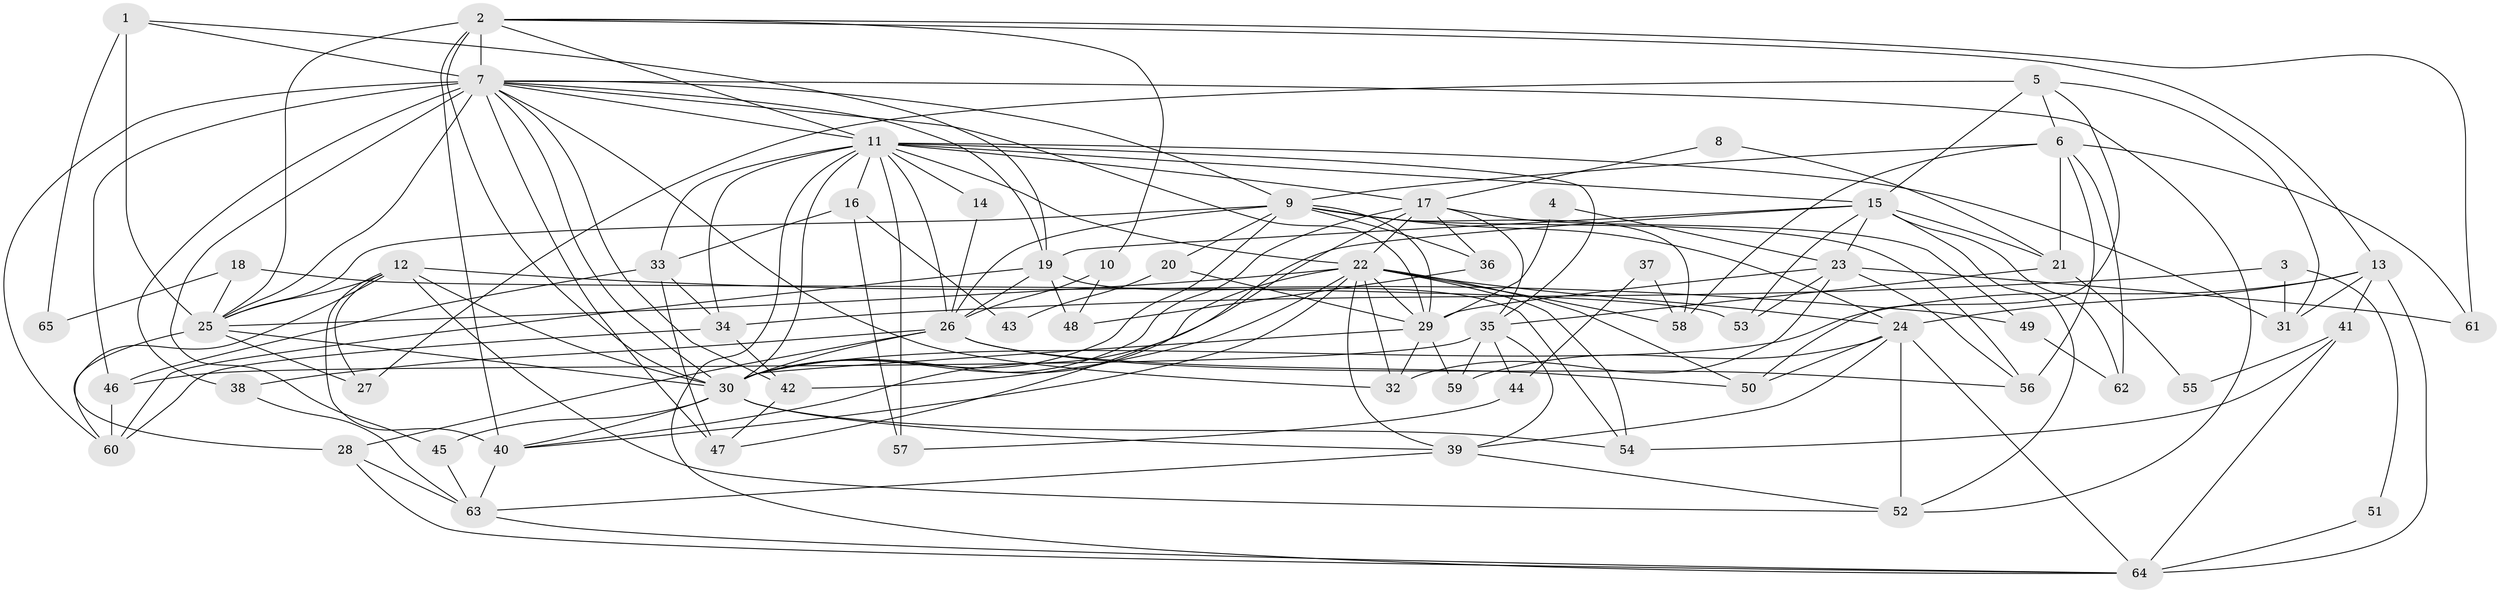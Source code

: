 // original degree distribution, {5: 0.20930232558139536, 3: 0.26356589147286824, 2: 0.13178294573643412, 4: 0.2713178294573643, 7: 0.046511627906976744, 6: 0.06976744186046512, 9: 0.007751937984496124}
// Generated by graph-tools (version 1.1) at 2025/35/03/09/25 02:35:54]
// undirected, 65 vertices, 172 edges
graph export_dot {
graph [start="1"]
  node [color=gray90,style=filled];
  1;
  2;
  3;
  4;
  5;
  6;
  7;
  8;
  9;
  10;
  11;
  12;
  13;
  14;
  15;
  16;
  17;
  18;
  19;
  20;
  21;
  22;
  23;
  24;
  25;
  26;
  27;
  28;
  29;
  30;
  31;
  32;
  33;
  34;
  35;
  36;
  37;
  38;
  39;
  40;
  41;
  42;
  43;
  44;
  45;
  46;
  47;
  48;
  49;
  50;
  51;
  52;
  53;
  54;
  55;
  56;
  57;
  58;
  59;
  60;
  61;
  62;
  63;
  64;
  65;
  1 -- 7 [weight=1.0];
  1 -- 19 [weight=1.0];
  1 -- 25 [weight=2.0];
  1 -- 65 [weight=1.0];
  2 -- 7 [weight=1.0];
  2 -- 10 [weight=1.0];
  2 -- 11 [weight=1.0];
  2 -- 13 [weight=2.0];
  2 -- 25 [weight=2.0];
  2 -- 30 [weight=2.0];
  2 -- 40 [weight=1.0];
  2 -- 61 [weight=1.0];
  3 -- 31 [weight=1.0];
  3 -- 34 [weight=1.0];
  3 -- 51 [weight=1.0];
  4 -- 23 [weight=1.0];
  4 -- 29 [weight=1.0];
  5 -- 6 [weight=1.0];
  5 -- 15 [weight=2.0];
  5 -- 27 [weight=1.0];
  5 -- 31 [weight=1.0];
  5 -- 50 [weight=1.0];
  6 -- 9 [weight=1.0];
  6 -- 21 [weight=1.0];
  6 -- 56 [weight=1.0];
  6 -- 58 [weight=1.0];
  6 -- 61 [weight=3.0];
  6 -- 62 [weight=1.0];
  7 -- 9 [weight=1.0];
  7 -- 11 [weight=1.0];
  7 -- 19 [weight=1.0];
  7 -- 25 [weight=2.0];
  7 -- 29 [weight=1.0];
  7 -- 30 [weight=1.0];
  7 -- 32 [weight=1.0];
  7 -- 38 [weight=2.0];
  7 -- 42 [weight=1.0];
  7 -- 45 [weight=2.0];
  7 -- 46 [weight=1.0];
  7 -- 47 [weight=1.0];
  7 -- 52 [weight=1.0];
  7 -- 60 [weight=1.0];
  8 -- 17 [weight=1.0];
  8 -- 21 [weight=1.0];
  9 -- 20 [weight=1.0];
  9 -- 24 [weight=1.0];
  9 -- 25 [weight=1.0];
  9 -- 26 [weight=2.0];
  9 -- 29 [weight=2.0];
  9 -- 30 [weight=2.0];
  9 -- 36 [weight=1.0];
  9 -- 56 [weight=1.0];
  9 -- 58 [weight=1.0];
  10 -- 26 [weight=1.0];
  10 -- 48 [weight=1.0];
  11 -- 14 [weight=1.0];
  11 -- 15 [weight=1.0];
  11 -- 16 [weight=1.0];
  11 -- 17 [weight=1.0];
  11 -- 22 [weight=1.0];
  11 -- 26 [weight=1.0];
  11 -- 30 [weight=1.0];
  11 -- 31 [weight=1.0];
  11 -- 33 [weight=1.0];
  11 -- 34 [weight=2.0];
  11 -- 35 [weight=1.0];
  11 -- 57 [weight=1.0];
  11 -- 64 [weight=1.0];
  12 -- 25 [weight=1.0];
  12 -- 27 [weight=1.0];
  12 -- 30 [weight=1.0];
  12 -- 40 [weight=1.0];
  12 -- 49 [weight=1.0];
  12 -- 52 [weight=1.0];
  12 -- 60 [weight=1.0];
  13 -- 24 [weight=1.0];
  13 -- 30 [weight=1.0];
  13 -- 31 [weight=1.0];
  13 -- 41 [weight=1.0];
  13 -- 64 [weight=1.0];
  14 -- 26 [weight=1.0];
  15 -- 19 [weight=1.0];
  15 -- 21 [weight=1.0];
  15 -- 23 [weight=1.0];
  15 -- 40 [weight=1.0];
  15 -- 52 [weight=1.0];
  15 -- 53 [weight=1.0];
  15 -- 62 [weight=1.0];
  16 -- 33 [weight=1.0];
  16 -- 43 [weight=1.0];
  16 -- 57 [weight=1.0];
  17 -- 22 [weight=1.0];
  17 -- 30 [weight=1.0];
  17 -- 35 [weight=1.0];
  17 -- 36 [weight=1.0];
  17 -- 47 [weight=1.0];
  17 -- 49 [weight=1.0];
  18 -- 25 [weight=1.0];
  18 -- 53 [weight=1.0];
  18 -- 65 [weight=1.0];
  19 -- 26 [weight=1.0];
  19 -- 48 [weight=1.0];
  19 -- 54 [weight=1.0];
  19 -- 60 [weight=1.0];
  20 -- 29 [weight=1.0];
  20 -- 43 [weight=1.0];
  21 -- 35 [weight=1.0];
  21 -- 55 [weight=1.0];
  22 -- 24 [weight=1.0];
  22 -- 25 [weight=1.0];
  22 -- 29 [weight=1.0];
  22 -- 30 [weight=1.0];
  22 -- 32 [weight=1.0];
  22 -- 39 [weight=1.0];
  22 -- 40 [weight=1.0];
  22 -- 42 [weight=1.0];
  22 -- 50 [weight=1.0];
  22 -- 54 [weight=1.0];
  22 -- 58 [weight=1.0];
  23 -- 29 [weight=1.0];
  23 -- 32 [weight=1.0];
  23 -- 53 [weight=1.0];
  23 -- 56 [weight=1.0];
  23 -- 61 [weight=1.0];
  24 -- 39 [weight=1.0];
  24 -- 50 [weight=1.0];
  24 -- 52 [weight=1.0];
  24 -- 59 [weight=1.0];
  24 -- 64 [weight=1.0];
  25 -- 27 [weight=1.0];
  25 -- 28 [weight=1.0];
  25 -- 30 [weight=1.0];
  26 -- 28 [weight=1.0];
  26 -- 30 [weight=1.0];
  26 -- 38 [weight=1.0];
  26 -- 50 [weight=1.0];
  26 -- 56 [weight=1.0];
  28 -- 63 [weight=1.0];
  28 -- 64 [weight=1.0];
  29 -- 30 [weight=2.0];
  29 -- 32 [weight=2.0];
  29 -- 59 [weight=2.0];
  30 -- 39 [weight=1.0];
  30 -- 40 [weight=1.0];
  30 -- 45 [weight=1.0];
  30 -- 54 [weight=1.0];
  33 -- 34 [weight=1.0];
  33 -- 46 [weight=1.0];
  33 -- 47 [weight=1.0];
  34 -- 42 [weight=1.0];
  34 -- 60 [weight=1.0];
  35 -- 39 [weight=1.0];
  35 -- 44 [weight=1.0];
  35 -- 46 [weight=1.0];
  35 -- 59 [weight=1.0];
  36 -- 48 [weight=1.0];
  37 -- 44 [weight=1.0];
  37 -- 58 [weight=1.0];
  38 -- 63 [weight=1.0];
  39 -- 52 [weight=1.0];
  39 -- 63 [weight=1.0];
  40 -- 63 [weight=1.0];
  41 -- 54 [weight=1.0];
  41 -- 55 [weight=1.0];
  41 -- 64 [weight=1.0];
  42 -- 47 [weight=1.0];
  44 -- 57 [weight=1.0];
  45 -- 63 [weight=1.0];
  46 -- 60 [weight=1.0];
  49 -- 62 [weight=1.0];
  51 -- 64 [weight=1.0];
  63 -- 64 [weight=1.0];
}
